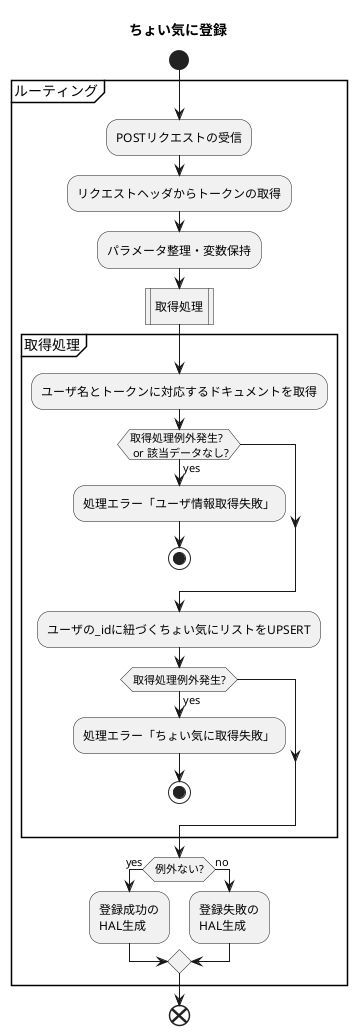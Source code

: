 @startuml 02-05_ACT_ちょい気に登録
    title ちょい気に登録

    start
    partition ルーティング {
        
        :POSTリクエストの受信;
        :リクエストヘッダからトークンの取得;
        :パラメータ整理・変数保持;

        :取得処理|
        partition 取得処理 {
            
            :ユーザ名とトークンに対応するドキュメントを取得;
            if (取得処理例外発生? \n or 該当データなし?) then (yes)
                :処理エラー「ユーザ情報取得失敗」;
                stop
                
            endif

            :ユーザの_idに紐づくちょい気にリストをUPSERT;
            if (取得処理例外発生?) then (yes)
                :処理エラー「ちょい気に取得失敗」;
                stop
                
            endif

        }

        if (例外ない?) then (yes)
            :登録成功の\nHAL生成;
        else (no)
            :登録失敗の\nHAL生成;
        endif
        
    }

    end
    

@enduml